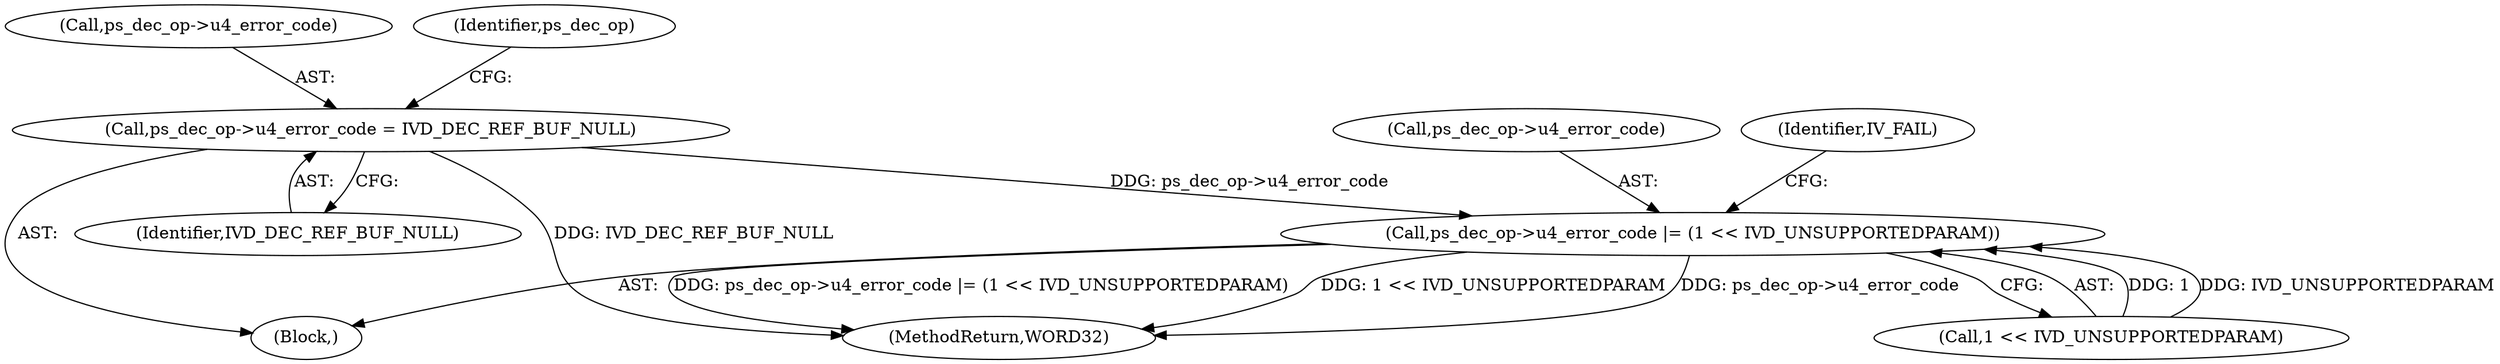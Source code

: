 digraph "0_Android_494561291a503840f385fbcd11d9bc5f4dc502b8@pointer" {
"1000604" [label="(Call,ps_dec_op->u4_error_code = IVD_DEC_REF_BUF_NULL)"];
"1000609" [label="(Call,ps_dec_op->u4_error_code |= (1 << IVD_UNSUPPORTEDPARAM))"];
"1000605" [label="(Call,ps_dec_op->u4_error_code)"];
"1002185" [label="(MethodReturn,WORD32)"];
"1000609" [label="(Call,ps_dec_op->u4_error_code |= (1 << IVD_UNSUPPORTEDPARAM))"];
"1000611" [label="(Identifier,ps_dec_op)"];
"1000613" [label="(Call,1 << IVD_UNSUPPORTEDPARAM)"];
"1000610" [label="(Call,ps_dec_op->u4_error_code)"];
"1000617" [label="(Identifier,IV_FAIL)"];
"1000604" [label="(Call,ps_dec_op->u4_error_code = IVD_DEC_REF_BUF_NULL)"];
"1000608" [label="(Identifier,IVD_DEC_REF_BUF_NULL)"];
"1000603" [label="(Block,)"];
"1000604" -> "1000603"  [label="AST: "];
"1000604" -> "1000608"  [label="CFG: "];
"1000605" -> "1000604"  [label="AST: "];
"1000608" -> "1000604"  [label="AST: "];
"1000611" -> "1000604"  [label="CFG: "];
"1000604" -> "1002185"  [label="DDG: IVD_DEC_REF_BUF_NULL"];
"1000604" -> "1000609"  [label="DDG: ps_dec_op->u4_error_code"];
"1000609" -> "1000603"  [label="AST: "];
"1000609" -> "1000613"  [label="CFG: "];
"1000610" -> "1000609"  [label="AST: "];
"1000613" -> "1000609"  [label="AST: "];
"1000617" -> "1000609"  [label="CFG: "];
"1000609" -> "1002185"  [label="DDG: 1 << IVD_UNSUPPORTEDPARAM"];
"1000609" -> "1002185"  [label="DDG: ps_dec_op->u4_error_code"];
"1000609" -> "1002185"  [label="DDG: ps_dec_op->u4_error_code |= (1 << IVD_UNSUPPORTEDPARAM)"];
"1000613" -> "1000609"  [label="DDG: 1"];
"1000613" -> "1000609"  [label="DDG: IVD_UNSUPPORTEDPARAM"];
}
